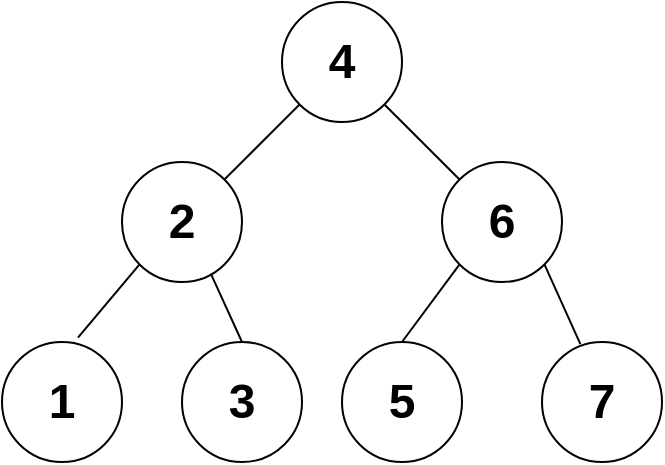 <mxfile version="20.3.0" type="device" pages="4"><diagram id="xzdJNM_dz3wTHPfv9Qwi" name="第 1 页"><mxGraphModel dx="1038" dy="641" grid="1" gridSize="10" guides="1" tooltips="1" connect="1" arrows="1" fold="1" page="1" pageScale="1" pageWidth="827" pageHeight="1169" math="0" shadow="0"><root><mxCell id="0"/><mxCell id="1" parent="0"/><mxCell id="8i6W1U-1AqNiEzJYhPvE-1" value="&lt;h1&gt;4&lt;/h1&gt;" style="ellipse;whiteSpace=wrap;html=1;" parent="1" vertex="1"><mxGeometry x="340" y="120" width="60" height="60" as="geometry"/></mxCell><mxCell id="8i6W1U-1AqNiEzJYhPvE-2" value="&lt;h1&gt;2&lt;/h1&gt;" style="ellipse;whiteSpace=wrap;html=1;" parent="1" vertex="1"><mxGeometry x="260" y="200" width="60" height="60" as="geometry"/></mxCell><mxCell id="8i6W1U-1AqNiEzJYhPvE-3" value="&lt;h1&gt;6&lt;/h1&gt;" style="ellipse;whiteSpace=wrap;html=1;" parent="1" vertex="1"><mxGeometry x="420" y="200" width="60" height="60" as="geometry"/></mxCell><mxCell id="8i6W1U-1AqNiEzJYhPvE-4" value="&lt;h1&gt;7&lt;/h1&gt;" style="ellipse;whiteSpace=wrap;html=1;" parent="1" vertex="1"><mxGeometry x="470" y="290" width="60" height="60" as="geometry"/></mxCell><mxCell id="8i6W1U-1AqNiEzJYhPvE-5" value="&lt;h1&gt;5&lt;/h1&gt;" style="ellipse;whiteSpace=wrap;html=1;" parent="1" vertex="1"><mxGeometry x="370" y="290" width="60" height="60" as="geometry"/></mxCell><mxCell id="8i6W1U-1AqNiEzJYhPvE-6" value="&lt;h1&gt;3&lt;/h1&gt;" style="ellipse;whiteSpace=wrap;html=1;" parent="1" vertex="1"><mxGeometry x="290" y="290" width="60" height="60" as="geometry"/></mxCell><mxCell id="8i6W1U-1AqNiEzJYhPvE-7" value="&lt;h1&gt;1&lt;/h1&gt;" style="ellipse;whiteSpace=wrap;html=1;" parent="1" vertex="1"><mxGeometry x="200" y="290" width="60" height="60" as="geometry"/></mxCell><mxCell id="8i6W1U-1AqNiEzJYhPvE-10" value="" style="endArrow=none;html=1;rounded=0;entryX=0;entryY=1;entryDx=0;entryDy=0;exitX=1;exitY=0;exitDx=0;exitDy=0;" parent="1" source="8i6W1U-1AqNiEzJYhPvE-2" target="8i6W1U-1AqNiEzJYhPvE-1" edge="1"><mxGeometry width="50" height="50" relative="1" as="geometry"><mxPoint x="310" y="210" as="sourcePoint"/><mxPoint x="270" y="140" as="targetPoint"/></mxGeometry></mxCell><mxCell id="8i6W1U-1AqNiEzJYhPvE-11" value="" style="endArrow=none;html=1;rounded=0;entryX=0;entryY=1;entryDx=0;entryDy=0;exitX=0.633;exitY=-0.037;exitDx=0;exitDy=0;exitPerimeter=0;" parent="1" source="8i6W1U-1AqNiEzJYhPvE-7" target="8i6W1U-1AqNiEzJYhPvE-2" edge="1"><mxGeometry width="50" height="50" relative="1" as="geometry"><mxPoint x="190" y="280" as="sourcePoint"/><mxPoint x="230" y="240" as="targetPoint"/></mxGeometry></mxCell><mxCell id="8i6W1U-1AqNiEzJYhPvE-12" value="" style="endArrow=none;html=1;rounded=0;entryX=0.74;entryY=0.93;entryDx=0;entryDy=0;entryPerimeter=0;exitX=0.5;exitY=0;exitDx=0;exitDy=0;" parent="1" source="8i6W1U-1AqNiEzJYhPvE-6" target="8i6W1U-1AqNiEzJYhPvE-2" edge="1"><mxGeometry width="50" height="50" relative="1" as="geometry"><mxPoint x="330" y="230" as="sourcePoint"/><mxPoint x="370" y="190" as="targetPoint"/></mxGeometry></mxCell><mxCell id="8i6W1U-1AqNiEzJYhPvE-13" value="" style="endArrow=none;html=1;rounded=0;entryX=0;entryY=1;entryDx=0;entryDy=0;exitX=0.5;exitY=0;exitDx=0;exitDy=0;" parent="1" source="8i6W1U-1AqNiEzJYhPvE-5" target="8i6W1U-1AqNiEzJYhPvE-3" edge="1"><mxGeometry width="50" height="50" relative="1" as="geometry"><mxPoint x="370" y="290" as="sourcePoint"/><mxPoint x="410" y="250" as="targetPoint"/></mxGeometry></mxCell><mxCell id="8i6W1U-1AqNiEzJYhPvE-14" value="" style="endArrow=none;html=1;rounded=0;entryX=1;entryY=1;entryDx=0;entryDy=0;exitX=0.32;exitY=0.017;exitDx=0;exitDy=0;exitPerimeter=0;" parent="1" source="8i6W1U-1AqNiEzJYhPvE-4" target="8i6W1U-1AqNiEzJYhPvE-3" edge="1"><mxGeometry width="50" height="50" relative="1" as="geometry"><mxPoint x="350" y="250" as="sourcePoint"/><mxPoint x="390" y="210" as="targetPoint"/></mxGeometry></mxCell><mxCell id="8i6W1U-1AqNiEzJYhPvE-15" value="" style="endArrow=none;html=1;rounded=0;exitX=0;exitY=0;exitDx=0;exitDy=0;entryX=1;entryY=1;entryDx=0;entryDy=0;" parent="1" source="8i6W1U-1AqNiEzJYhPvE-3" target="8i6W1U-1AqNiEzJYhPvE-1" edge="1"><mxGeometry width="50" height="50" relative="1" as="geometry"><mxPoint x="360" y="260" as="sourcePoint"/><mxPoint x="400" y="190" as="targetPoint"/></mxGeometry></mxCell></root></mxGraphModel></diagram><diagram id="SvKhZZCqc_RCS__lEaRp" name="第 2 页"><mxGraphModel dx="1037" dy="640" grid="1" gridSize="10" guides="1" tooltips="1" connect="1" arrows="1" fold="1" page="1" pageScale="1" pageWidth="827" pageHeight="1169" math="0" shadow="0"><root><mxCell id="0"/><mxCell id="1" parent="0"/><mxCell id="9fDgCWzSGvPKmxVPhOnE-1" value="L" style="endArrow=classic;html=1;rounded=0;fontFamily=Comic Sans MS;fontSize=20;entryX=0;entryY=0.5;entryDx=0;entryDy=0;strokeColor=#FF33FF;" parent="1" target="9fDgCWzSGvPKmxVPhOnE-2" edge="1"><mxGeometry width="50" height="50" relative="1" as="geometry"><mxPoint x="90" y="110" as="sourcePoint"/><mxPoint x="160" y="120" as="targetPoint"/></mxGeometry></mxCell><mxCell id="9fDgCWzSGvPKmxVPhOnE-10" value="" style="edgeStyle=orthogonalEdgeStyle;rounded=0;orthogonalLoop=1;jettySize=auto;html=1;fontFamily=Comic Sans MS;fontSize=20;entryX=-0.013;entryY=0.096;entryDx=0;entryDy=0;entryPerimeter=0;strokeColor=#FF66FF;" parent="1" source="9fDgCWzSGvPKmxVPhOnE-2" target="9fDgCWzSGvPKmxVPhOnE-9" edge="1"><mxGeometry relative="1" as="geometry"/></mxCell><mxCell id="9fDgCWzSGvPKmxVPhOnE-2" value="&lt;pre style=&quot;font-size: 20px;&quot;&gt;&lt;b&gt;head*&lt;/b&gt;&lt;/pre&gt;" style="rounded=0;whiteSpace=wrap;html=1;fontFamily=Comic Sans MS;" parent="1" vertex="1"><mxGeometry x="190" y="90" width="120" height="40" as="geometry"/></mxCell><mxCell id="9fDgCWzSGvPKmxVPhOnE-5" value="&lt;pre style=&quot;font-size: 20px;&quot;&gt;&lt;b&gt;length&lt;/b&gt;&lt;/pre&gt;" style="rounded=0;whiteSpace=wrap;html=1;fontFamily=Comic Sans MS;" parent="1" vertex="1"><mxGeometry x="190" y="130" width="120" height="40" as="geometry"/></mxCell><mxCell id="9fDgCWzSGvPKmxVPhOnE-7" value="&lt;pre style=&quot;font-size: 20px;&quot;&gt;&lt;b&gt;maxsize&lt;/b&gt;&lt;/pre&gt;" style="rounded=0;whiteSpace=wrap;html=1;fontFamily=Comic Sans MS;" parent="1" vertex="1"><mxGeometry x="190" y="170" width="120" height="40" as="geometry"/></mxCell><mxCell id="9fDgCWzSGvPKmxVPhOnE-9" value="&lt;pre style=&quot;font-size: 20px;&quot;&gt;&lt;b&gt;DataType&lt;/b&gt;&lt;/pre&gt;&lt;pre style=&quot;font-size: 20px;&quot;&gt;&lt;b&gt;*&lt;/b&gt;&lt;/pre&gt;&lt;pre style=&quot;font-size: 20px;&quot;&gt;&lt;b&gt;maxsize&lt;/b&gt;&lt;/pre&gt;" style="rounded=0;whiteSpace=wrap;html=1;fontFamily=Comic Sans MS;" parent="1" vertex="1"><mxGeometry x="390" y="90" width="120" height="210" as="geometry"/></mxCell><mxCell id="9fDgCWzSGvPKmxVPhOnE-11" value="0" style="text;html=1;resizable=0;autosize=1;align=center;verticalAlign=middle;points=[];fillColor=none;strokeColor=none;rounded=0;fontFamily=Comic Sans MS;fontSize=20;" parent="1" vertex="1"><mxGeometry x="540" y="80" width="40" height="40" as="geometry"/></mxCell><mxCell id="9fDgCWzSGvPKmxVPhOnE-12" value="maxsize-1" style="text;html=1;resizable=0;autosize=1;align=center;verticalAlign=middle;points=[];fillColor=none;strokeColor=none;rounded=0;fontFamily=Comic Sans MS;fontSize=20;" parent="1" vertex="1"><mxGeometry x="500" y="260" width="120" height="40" as="geometry"/></mxCell><mxCell id="9fDgCWzSGvPKmxVPhOnE-13" value="Index" style="text;html=1;resizable=0;autosize=1;align=center;verticalAlign=middle;points=[];fillColor=none;strokeColor=none;rounded=0;fontFamily=Comic Sans MS;fontSize=20;" parent="1" vertex="1"><mxGeometry x="520" y="40" width="80" height="40" as="geometry"/></mxCell></root></mxGraphModel></diagram><diagram id="KLckOpGTM8_yPpyx3iYT" name="链表"><mxGraphModel dx="1037" dy="640" grid="1" gridSize="10" guides="1" tooltips="1" connect="1" arrows="1" fold="1" page="1" pageScale="1" pageWidth="827" pageHeight="1169" math="0" shadow="0"><root><mxCell id="0"/><mxCell id="1" parent="0"/><mxCell id="tqAuSxO4nPDP11HNrtEL-1" value="L" style="endArrow=classic;html=1;rounded=0;fontFamily=Comic Sans MS;fontSize=20;entryX=0;entryY=0.5;entryDx=0;entryDy=0;strokeColor=#FF33FF;" edge="1" parent="1" target="tqAuSxO4nPDP11HNrtEL-3"><mxGeometry width="50" height="50" relative="1" as="geometry"><mxPoint x="40" y="350" as="sourcePoint"/><mxPoint x="100" y="200" as="targetPoint"/></mxGeometry></mxCell><mxCell id="tqAuSxO4nPDP11HNrtEL-2" value="" style="edgeStyle=orthogonalEdgeStyle;rounded=0;orthogonalLoop=1;jettySize=auto;html=1;fontFamily=Comic Sans MS;fontSize=20;strokeColor=#FF66FF;exitX=0.5;exitY=0;exitDx=0;exitDy=0;" edge="1" parent="1" source="tqAuSxO4nPDP11HNrtEL-3" target="tqAuSxO4nPDP11HNrtEL-22"><mxGeometry relative="1" as="geometry"/></mxCell><mxCell id="tqAuSxO4nPDP11HNrtEL-3" value="&lt;pre style=&quot;font-size: 20px;&quot;&gt;&lt;b&gt;front*&lt;/b&gt;&lt;/pre&gt;" style="rounded=0;whiteSpace=wrap;html=1;fontFamily=Comic Sans MS;" vertex="1" parent="1"><mxGeometry x="120" y="330" width="120" height="40" as="geometry"/></mxCell><mxCell id="tqAuSxO4nPDP11HNrtEL-4" value="&lt;pre style=&quot;font-size: 20px;&quot;&gt;&lt;b&gt;length&lt;/b&gt;&lt;/pre&gt;" style="rounded=0;whiteSpace=wrap;html=1;fontFamily=Comic Sans MS;" vertex="1" parent="1"><mxGeometry x="120" y="370" width="120" height="40" as="geometry"/></mxCell><mxCell id="tqAuSxO4nPDP11HNrtEL-13" value="" style="edgeStyle=orthogonalEdgeStyle;rounded=0;orthogonalLoop=1;jettySize=auto;html=1;entryX=0;entryY=0.5;entryDx=0;entryDy=0;exitX=1;exitY=0.5;exitDx=0;exitDy=0;" edge="1" parent="1" source="tqAuSxO4nPDP11HNrtEL-22" target="tqAuSxO4nPDP11HNrtEL-24"><mxGeometry relative="1" as="geometry"><Array as="points"/></mxGeometry></mxCell><mxCell id="tqAuSxO4nPDP11HNrtEL-6" value="&lt;pre style=&quot;font-size: 20px;&quot;&gt;&lt;b&gt;DataType&lt;/b&gt;&lt;/pre&gt;" style="rounded=0;whiteSpace=wrap;html=1;fontFamily=Comic Sans MS;" vertex="1" parent="1"><mxGeometry x="120" y="170" width="120" height="40" as="geometry"/></mxCell><mxCell id="tqAuSxO4nPDP11HNrtEL-7" value="0" style="text;html=1;resizable=0;autosize=1;align=center;verticalAlign=middle;points=[];fillColor=none;strokeColor=none;rounded=0;fontFamily=Comic Sans MS;fontSize=20;" vertex="1" parent="1"><mxGeometry x="320" y="160" width="40" height="40" as="geometry"/></mxCell><mxCell id="tqAuSxO4nPDP11HNrtEL-9" value="Index" style="text;html=1;resizable=0;autosize=1;align=center;verticalAlign=middle;points=[];fillColor=none;strokeColor=none;rounded=0;fontFamily=Comic Sans MS;fontSize=20;" vertex="1" parent="1"><mxGeometry x="234" y="50" width="80" height="40" as="geometry"/></mxCell><mxCell id="tqAuSxO4nPDP11HNrtEL-15" value="" style="edgeStyle=orthogonalEdgeStyle;rounded=0;orthogonalLoop=1;jettySize=auto;html=1;exitX=1;exitY=0.5;exitDx=0;exitDy=0;entryX=0;entryY=0.5;entryDx=0;entryDy=0;" edge="1" parent="1" source="tqAuSxO4nPDP11HNrtEL-24" target="tqAuSxO4nPDP11HNrtEL-23"><mxGeometry relative="1" as="geometry"/></mxCell><mxCell id="tqAuSxO4nPDP11HNrtEL-12" value="&lt;pre style=&quot;font-size: 20px;&quot;&gt;&lt;b&gt;DataType&lt;/b&gt;&lt;/pre&gt;" style="rounded=0;whiteSpace=wrap;html=1;fontFamily=Comic Sans MS;" vertex="1" parent="1"><mxGeometry x="260" y="170" width="120" height="40" as="geometry"/></mxCell><mxCell id="tqAuSxO4nPDP11HNrtEL-14" value="&lt;pre style=&quot;font-size: 20px;&quot;&gt;&lt;b&gt;DataType&lt;/b&gt;&lt;/pre&gt;" style="rounded=0;whiteSpace=wrap;html=1;fontFamily=Comic Sans MS;" vertex="1" parent="1"><mxGeometry x="400" y="170" width="120" height="40" as="geometry"/></mxCell><mxCell id="tqAuSxO4nPDP11HNrtEL-17" value="" style="edgeStyle=orthogonalEdgeStyle;rounded=0;orthogonalLoop=1;jettySize=auto;html=1;exitX=1;exitY=0.5;exitDx=0;exitDy=0;" edge="1" parent="1" source="tqAuSxO4nPDP11HNrtEL-23"><mxGeometry relative="1" as="geometry"><mxPoint x="420" y="310" as="sourcePoint"/><mxPoint x="580" y="230" as="targetPoint"/></mxGeometry></mxCell><mxCell id="tqAuSxO4nPDP11HNrtEL-19" value="NULL" style="text;html=1;resizable=0;autosize=1;align=center;verticalAlign=middle;points=[];fillColor=none;strokeColor=none;rounded=0;fontFamily=Comic Sans MS;fontSize=20;" vertex="1" parent="1"><mxGeometry x="580" y="210" width="80" height="40" as="geometry"/></mxCell><mxCell id="tqAuSxO4nPDP11HNrtEL-22" value="&lt;pre style=&quot;font-size: 20px;&quot;&gt;&lt;b&gt;next*&lt;/b&gt;&lt;/pre&gt;" style="rounded=0;whiteSpace=wrap;html=1;fontFamily=Comic Sans MS;" vertex="1" parent="1"><mxGeometry x="120" y="210" width="120" height="40" as="geometry"/></mxCell><mxCell id="tqAuSxO4nPDP11HNrtEL-23" value="&lt;pre style=&quot;font-size: 20px;&quot;&gt;&lt;b&gt;next*&lt;/b&gt;&lt;/pre&gt;" style="rounded=0;whiteSpace=wrap;html=1;fontFamily=Comic Sans MS;" vertex="1" parent="1"><mxGeometry x="400" y="210" width="120" height="40" as="geometry"/></mxCell><mxCell id="tqAuSxO4nPDP11HNrtEL-24" value="&lt;pre style=&quot;font-size: 20px;&quot;&gt;&lt;b&gt;next*&lt;/b&gt;&lt;/pre&gt;" style="rounded=0;whiteSpace=wrap;html=1;fontFamily=Comic Sans MS;" vertex="1" parent="1"><mxGeometry x="260" y="210" width="120" height="40" as="geometry"/></mxCell></root></mxGraphModel></diagram><diagram id="weh3He36slFVuOGiLOsP" name="图"><mxGraphModel dx="1038" dy="641" grid="1" gridSize="10" guides="1" tooltips="1" connect="1" arrows="1" fold="1" page="1" pageScale="1" pageWidth="1100" pageHeight="850" math="0" shadow="0"><root><mxCell id="0"/><mxCell id="1" parent="0"/><mxCell id="7whFcjWa5hXUJ-JYAg5N-2" value="&lt;h1&gt;&lt;font face=&quot;Comic Sans MS&quot;&gt;0&lt;/font&gt;&lt;/h1&gt;" style="ellipse;whiteSpace=wrap;html=1;aspect=fixed;" parent="1" vertex="1"><mxGeometry x="590" y="110" width="50" height="50" as="geometry"/></mxCell><mxCell id="7whFcjWa5hXUJ-JYAg5N-3" value="&lt;h1&gt;&lt;font face=&quot;Comic Sans MS&quot;&gt;6&lt;/font&gt;&lt;/h1&gt;" style="ellipse;whiteSpace=wrap;html=1;aspect=fixed;" parent="1" vertex="1"><mxGeometry x="740" y="270" width="50" height="50" as="geometry"/></mxCell><mxCell id="7whFcjWa5hXUJ-JYAg5N-4" value="&lt;h1&gt;&lt;font face=&quot;Comic Sans MS&quot;&gt;5&lt;/font&gt;&lt;/h1&gt;" style="ellipse;whiteSpace=wrap;html=1;aspect=fixed;" parent="1" vertex="1"><mxGeometry x="640" y="270" width="50" height="50" as="geometry"/></mxCell><mxCell id="7whFcjWa5hXUJ-JYAg5N-5" value="&lt;h1&gt;&lt;font face=&quot;Comic Sans MS&quot;&gt;4&lt;/font&gt;&lt;/h1&gt;" style="ellipse;whiteSpace=wrap;html=1;aspect=fixed;" parent="1" vertex="1"><mxGeometry x="560" y="260" width="50" height="50" as="geometry"/></mxCell><mxCell id="7whFcjWa5hXUJ-JYAg5N-6" value="&lt;h1&gt;&lt;font face=&quot;Comic Sans MS&quot;&gt;3&lt;/font&gt;&lt;/h1&gt;" style="ellipse;whiteSpace=wrap;html=1;aspect=fixed;" parent="1" vertex="1"><mxGeometry x="440" y="260" width="50" height="50" as="geometry"/></mxCell><mxCell id="7whFcjWa5hXUJ-JYAg5N-7" value="&lt;h1&gt;&lt;font face=&quot;Comic Sans MS&quot;&gt;2&lt;/font&gt;&lt;/h1&gt;" style="ellipse;whiteSpace=wrap;html=1;aspect=fixed;" parent="1" vertex="1"><mxGeometry x="690" y="170" width="50" height="50" as="geometry"/></mxCell><mxCell id="7whFcjWa5hXUJ-JYAg5N-8" value="&lt;h1&gt;&lt;font face=&quot;Comic Sans MS&quot;&gt;1&lt;/font&gt;&lt;/h1&gt;" style="ellipse;whiteSpace=wrap;html=1;aspect=fixed;" parent="1" vertex="1"><mxGeometry x="500" y="180" width="50" height="50" as="geometry"/></mxCell><mxCell id="7whFcjWa5hXUJ-JYAg5N-9" value="&lt;h1&gt;&lt;font face=&quot;Comic Sans MS&quot;&gt;7&lt;/font&gt;&lt;/h1&gt;" style="ellipse;whiteSpace=wrap;html=1;aspect=fixed;" parent="1" vertex="1"><mxGeometry x="500" y="350" width="50" height="50" as="geometry"/></mxCell><mxCell id="7whFcjWa5hXUJ-JYAg5N-14" value="" style="endArrow=none;html=1;rounded=1;fontFamily=Comic Sans MS;strokeWidth=2;entryX=0;entryY=1;entryDx=0;entryDy=0;exitX=1;exitY=0;exitDx=0;exitDy=0;" parent="1" source="7whFcjWa5hXUJ-JYAg5N-6" target="7whFcjWa5hXUJ-JYAg5N-8" edge="1"><mxGeometry width="50" height="50" relative="1" as="geometry"><mxPoint x="480" y="270" as="sourcePoint"/><mxPoint x="560" y="220" as="targetPoint"/></mxGeometry></mxCell><mxCell id="7whFcjWa5hXUJ-JYAg5N-15" value="" style="endArrow=none;html=1;rounded=1;fontFamily=Comic Sans MS;strokeWidth=2;exitX=0;exitY=0;exitDx=0;exitDy=0;entryX=1;entryY=1;entryDx=0;entryDy=0;" parent="1" source="7whFcjWa5hXUJ-JYAg5N-5" target="7whFcjWa5hXUJ-JYAg5N-8" edge="1"><mxGeometry width="50" height="50" relative="1" as="geometry"><mxPoint x="520" y="280" as="sourcePoint"/><mxPoint x="540" y="220" as="targetPoint"/></mxGeometry></mxCell><mxCell id="7whFcjWa5hXUJ-JYAg5N-16" value="" style="endArrow=none;html=1;rounded=1;fontFamily=Comic Sans MS;strokeWidth=2;entryX=0;entryY=1;entryDx=0;entryDy=0;exitX=1;exitY=0;exitDx=0;exitDy=0;" parent="1" source="7whFcjWa5hXUJ-JYAg5N-9" target="7whFcjWa5hXUJ-JYAg5N-5" edge="1"><mxGeometry width="50" height="50" relative="1" as="geometry"><mxPoint x="530" y="290" as="sourcePoint"/><mxPoint x="580" y="240" as="targetPoint"/></mxGeometry></mxCell><mxCell id="7whFcjWa5hXUJ-JYAg5N-17" value="" style="endArrow=none;html=1;rounded=1;fontFamily=Comic Sans MS;strokeWidth=2;exitX=0.68;exitY=0.992;exitDx=0;exitDy=0;exitPerimeter=0;entryX=0;entryY=0;entryDx=0;entryDy=0;" parent="1" source="7whFcjWa5hXUJ-JYAg5N-6" target="7whFcjWa5hXUJ-JYAg5N-9" edge="1"><mxGeometry width="50" height="50" relative="1" as="geometry"><mxPoint x="540" y="300" as="sourcePoint"/><mxPoint x="590" y="250" as="targetPoint"/></mxGeometry></mxCell><mxCell id="7whFcjWa5hXUJ-JYAg5N-18" value="" style="endArrow=none;html=1;rounded=1;fontFamily=Comic Sans MS;strokeWidth=2;entryX=0.016;entryY=0.776;entryDx=0;entryDy=0;entryPerimeter=0;" parent="1" source="7whFcjWa5hXUJ-JYAg5N-8" target="7whFcjWa5hXUJ-JYAg5N-2" edge="1"><mxGeometry width="50" height="50" relative="1" as="geometry"><mxPoint x="550" y="310" as="sourcePoint"/><mxPoint x="600" y="260" as="targetPoint"/></mxGeometry></mxCell><mxCell id="7whFcjWa5hXUJ-JYAg5N-19" value="" style="endArrow=none;html=1;rounded=1;fontFamily=Comic Sans MS;strokeWidth=2;entryX=1;entryY=1;entryDx=0;entryDy=0;exitX=0;exitY=0;exitDx=0;exitDy=0;" parent="1" source="7whFcjWa5hXUJ-JYAg5N-7" target="7whFcjWa5hXUJ-JYAg5N-2" edge="1"><mxGeometry width="50" height="50" relative="1" as="geometry"><mxPoint x="560" y="320" as="sourcePoint"/><mxPoint x="610" y="270" as="targetPoint"/></mxGeometry></mxCell><mxCell id="7whFcjWa5hXUJ-JYAg5N-20" value="" style="endArrow=none;html=1;rounded=1;fontFamily=Comic Sans MS;strokeWidth=2;entryX=0;entryY=1;entryDx=0;entryDy=0;" parent="1" source="7whFcjWa5hXUJ-JYAg5N-4" target="7whFcjWa5hXUJ-JYAg5N-7" edge="1"><mxGeometry width="50" height="50" relative="1" as="geometry"><mxPoint x="570" y="330" as="sourcePoint"/><mxPoint x="620" y="280" as="targetPoint"/></mxGeometry></mxCell><mxCell id="7whFcjWa5hXUJ-JYAg5N-21" value="" style="endArrow=none;html=1;rounded=1;fontFamily=Comic Sans MS;strokeWidth=2;entryX=1;entryY=1;entryDx=0;entryDy=0;exitX=0.5;exitY=0;exitDx=0;exitDy=0;" parent="1" source="7whFcjWa5hXUJ-JYAg5N-3" target="7whFcjWa5hXUJ-JYAg5N-7" edge="1"><mxGeometry width="50" height="50" relative="1" as="geometry"><mxPoint x="580" y="340" as="sourcePoint"/><mxPoint x="630" y="290" as="targetPoint"/></mxGeometry></mxCell><mxCell id="7whFcjWa5hXUJ-JYAg5N-22" value="" style="endArrow=none;html=1;rounded=1;fontFamily=Comic Sans MS;strokeWidth=2;entryX=0;entryY=0.5;entryDx=0;entryDy=0;exitX=1;exitY=0.5;exitDx=0;exitDy=0;" parent="1" source="7whFcjWa5hXUJ-JYAg5N-4" target="7whFcjWa5hXUJ-JYAg5N-3" edge="1"><mxGeometry width="50" height="50" relative="1" as="geometry"><mxPoint x="590" y="350" as="sourcePoint"/><mxPoint x="640" y="300" as="targetPoint"/></mxGeometry></mxCell></root></mxGraphModel></diagram></mxfile>